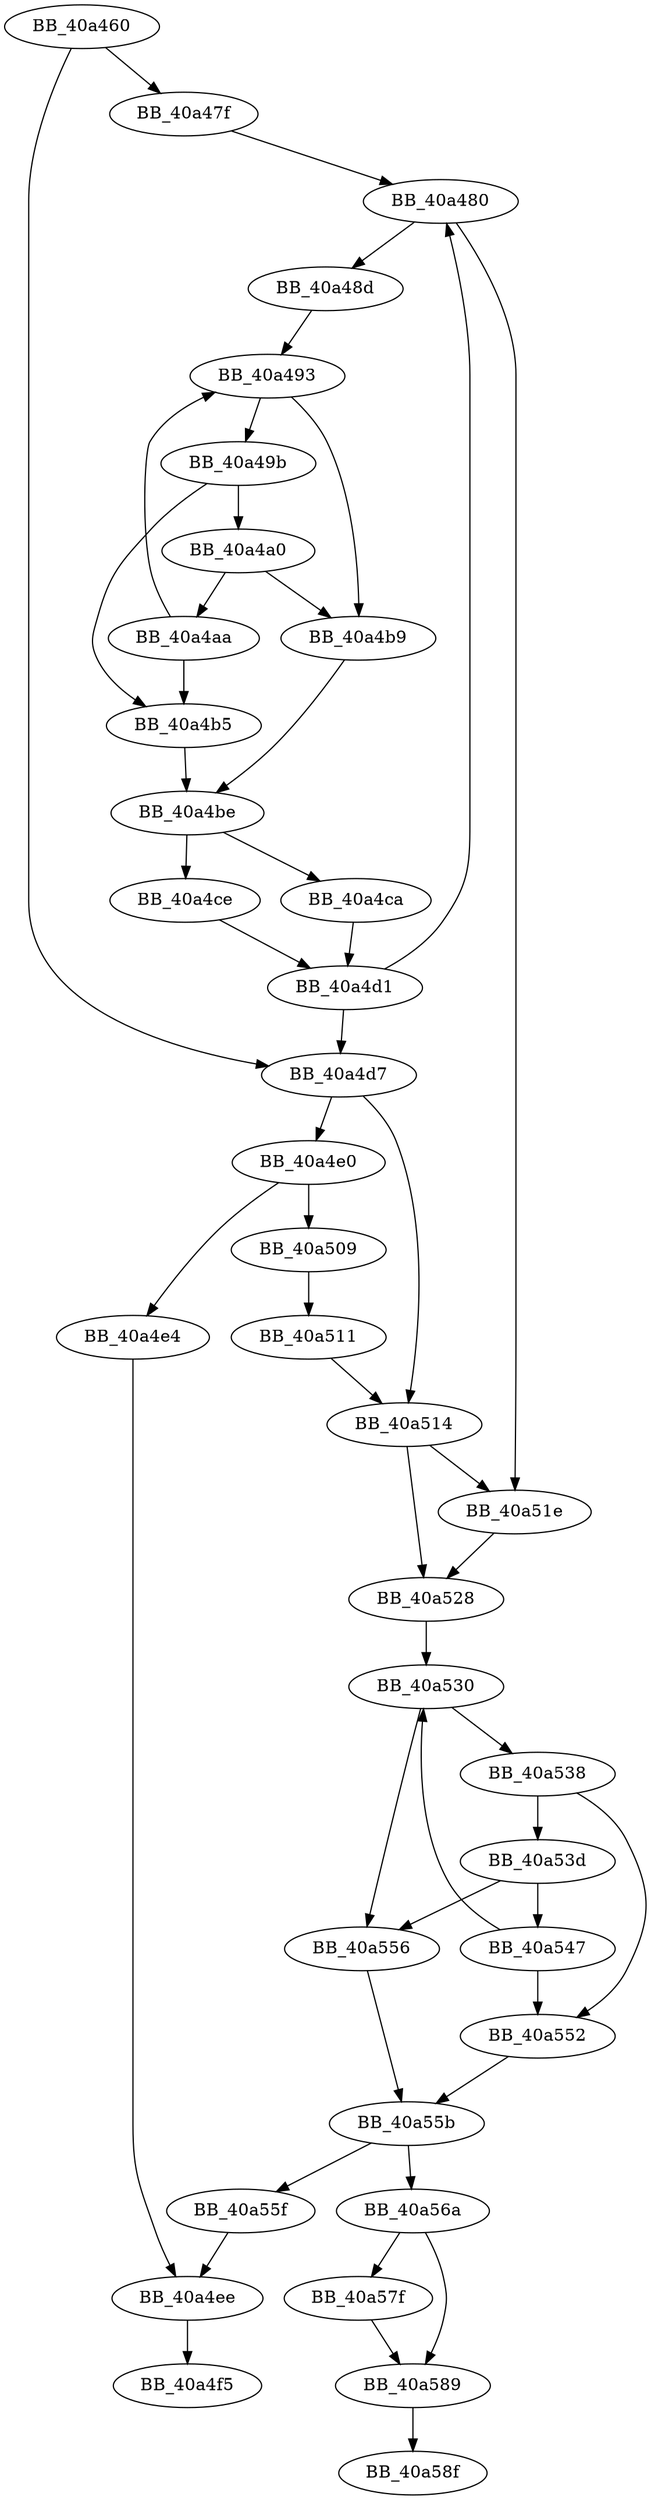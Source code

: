 DiGraph sub_40A460{
BB_40a460->BB_40a47f
BB_40a460->BB_40a4d7
BB_40a47f->BB_40a480
BB_40a480->BB_40a48d
BB_40a480->BB_40a51e
BB_40a48d->BB_40a493
BB_40a493->BB_40a49b
BB_40a493->BB_40a4b9
BB_40a49b->BB_40a4a0
BB_40a49b->BB_40a4b5
BB_40a4a0->BB_40a4aa
BB_40a4a0->BB_40a4b9
BB_40a4aa->BB_40a493
BB_40a4aa->BB_40a4b5
BB_40a4b5->BB_40a4be
BB_40a4b9->BB_40a4be
BB_40a4be->BB_40a4ca
BB_40a4be->BB_40a4ce
BB_40a4ca->BB_40a4d1
BB_40a4ce->BB_40a4d1
BB_40a4d1->BB_40a480
BB_40a4d1->BB_40a4d7
BB_40a4d7->BB_40a4e0
BB_40a4d7->BB_40a514
BB_40a4e0->BB_40a4e4
BB_40a4e0->BB_40a509
BB_40a4e4->BB_40a4ee
BB_40a4ee->BB_40a4f5
BB_40a509->BB_40a511
BB_40a511->BB_40a514
BB_40a514->BB_40a51e
BB_40a514->BB_40a528
BB_40a51e->BB_40a528
BB_40a528->BB_40a530
BB_40a530->BB_40a538
BB_40a530->BB_40a556
BB_40a538->BB_40a53d
BB_40a538->BB_40a552
BB_40a53d->BB_40a547
BB_40a53d->BB_40a556
BB_40a547->BB_40a530
BB_40a547->BB_40a552
BB_40a552->BB_40a55b
BB_40a556->BB_40a55b
BB_40a55b->BB_40a55f
BB_40a55b->BB_40a56a
BB_40a55f->BB_40a4ee
BB_40a56a->BB_40a57f
BB_40a56a->BB_40a589
BB_40a57f->BB_40a589
BB_40a589->BB_40a58f
}
